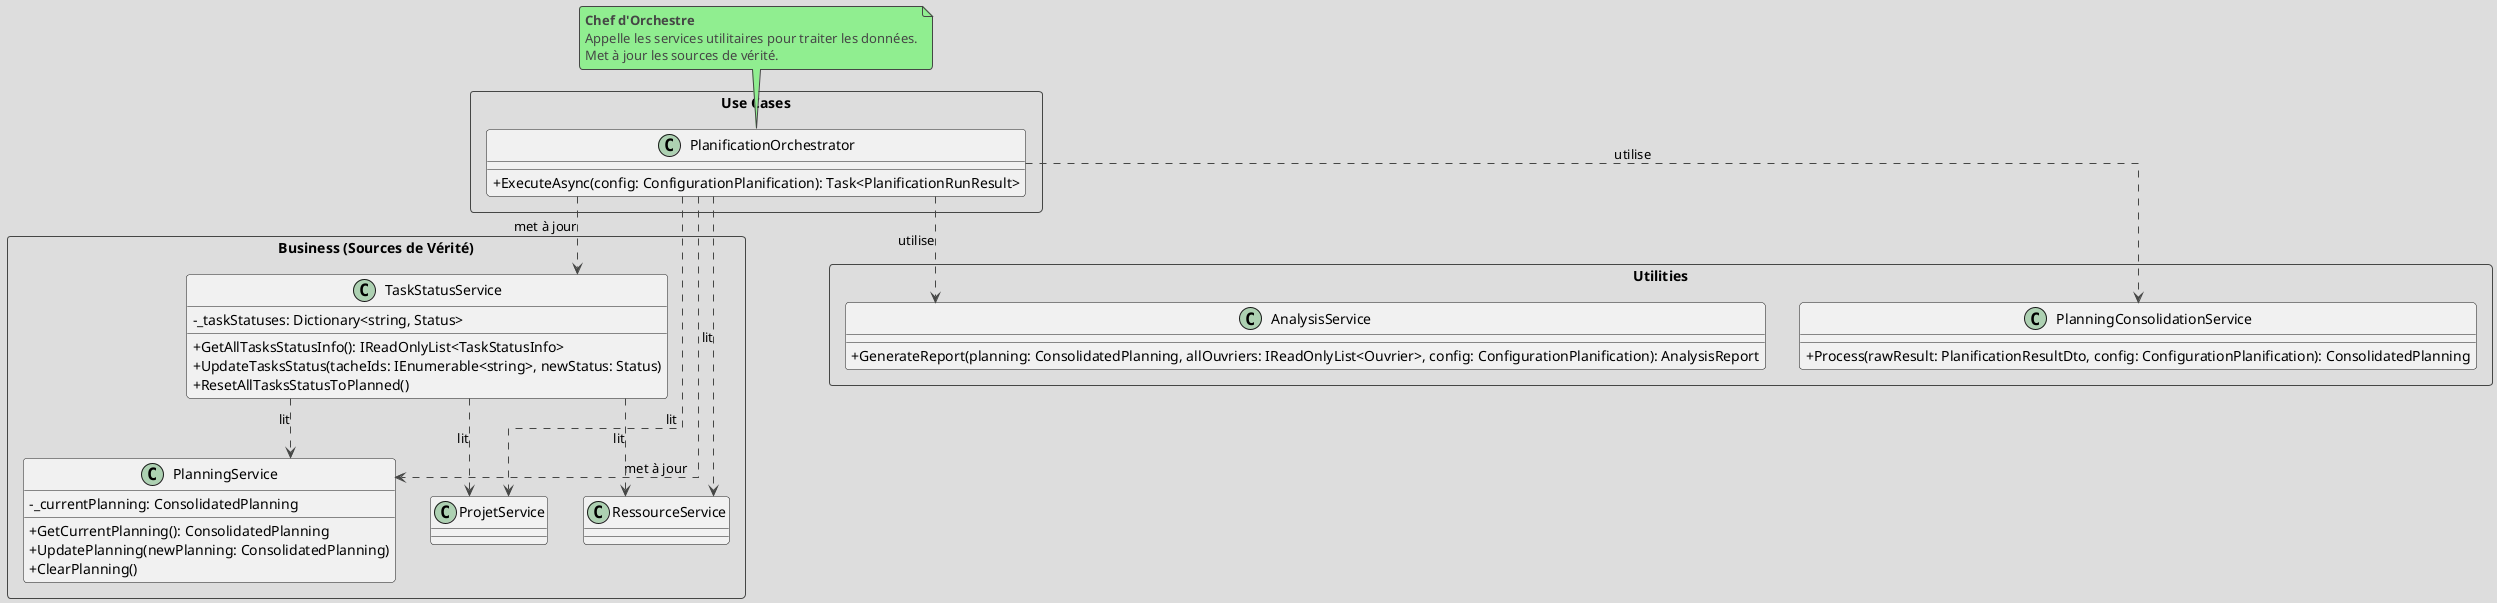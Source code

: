 @startuml
' --- Configuration ---
!theme toy
skinparam linetype ortho
skinparam classAttributeIconSize 0
skinparam shadowing false
skinparam packageStyle rectangle
' --- Définition des classes ---
package "Use Cases" {
class PlanificationOrchestrator {
+ ExecuteAsync(config: ConfigurationPlanification): Task<PlanificationRunResult>
}
}
package "Business (Sources de Vérité)" {
class PlanningService {
- _currentPlanning: ConsolidatedPlanning
+ GetCurrentPlanning(): ConsolidatedPlanning
+ UpdatePlanning(newPlanning: ConsolidatedPlanning)
+ ClearPlanning()
}
class TaskStatusService {
- _taskStatuses: Dictionary<string, Status>
+ GetAllTasksStatusInfo(): IReadOnlyList<TaskStatusInfo>
+ UpdateTasksStatus(tacheIds: IEnumerable<string>, newStatus: Status)
+ ResetAllTasksStatusToPlanned()
}
class ProjetService
class RessourceService
}
package "Utilities" {
class PlanningConsolidationService {
+ Process(rawResult: PlanificationResultDto, config: ConfigurationPlanification): ConsolidatedPlanning
}
class AnalysisService {
+ GenerateReport(planning: ConsolidatedPlanning, allOuvriers: IReadOnlyList<Ouvrier>, config: ConfigurationPlanification): AnalysisReport
}
}
' --- Relations de Dépendance (Injection) ---
PlanificationOrchestrator ..> PlanningConsolidationService : "utilise"
PlanificationOrchestrator ..> AnalysisService : "utilise"
PlanificationOrchestrator ..> PlanningService : "met à jour"
PlanificationOrchestrator ..> TaskStatusService : "met à jour"
PlanificationOrchestrator ..> ProjetService : "lit"
PlanificationOrchestrator ..> RessourceService : "lit"
TaskStatusService ..> ProjetService : "lit"
TaskStatusService ..> PlanningService : "lit"
TaskStatusService ..> RessourceService : "lit"
' --- Note explicative ---
note top of PlanificationOrchestrator
<b>Chef d'Orchestre</b>
Appelle les services utilitaires pour traiter les données.
Met à jour les sources de vérité.
end note
@enduml